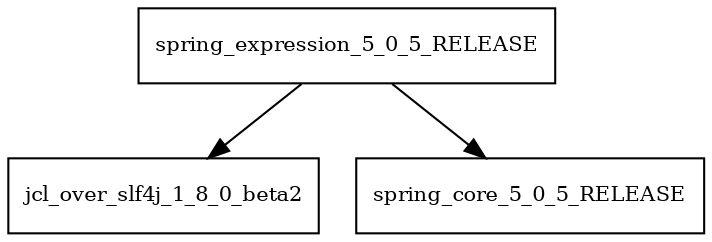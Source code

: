 digraph spring_expression_5_0_5_RELEASE_dependencies {
  node [shape = box, fontsize=10.0];
  spring_expression_5_0_5_RELEASE -> jcl_over_slf4j_1_8_0_beta2;
  spring_expression_5_0_5_RELEASE -> spring_core_5_0_5_RELEASE;
}
